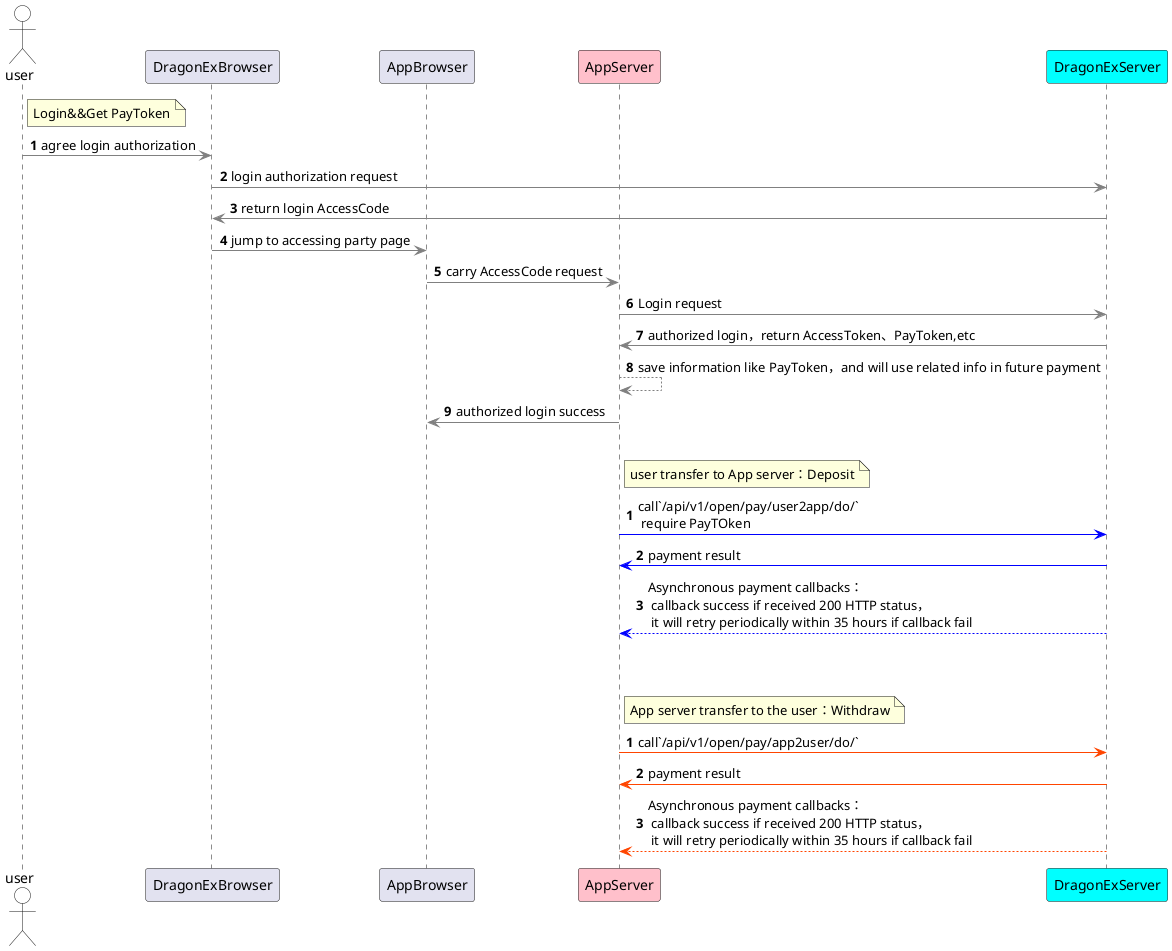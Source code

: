 
@startuml DragonEx Open Platform - Open Account Payment Process

actor user as user #White
participant DragonExBrowser as dragonexBrowser
participant AppBrowser as appBrowser
participant AppServer as appServer #Pink
participant DragonExServer as dragonexServer #aqua

' Login Process
autonumber 1 1
note right of user: Login&&Get PayToken
user -[#Gray]> dragonexBrowser: agree login authorization 
dragonexBrowser -[#Gray]> dragonexServer: login authorization request
dragonexServer -[#Gray]> dragonexBrowser: return login AccessCode
dragonexBrowser -[#Gray]> appBrowser: jump to accessing party page 
appBrowser -[#Gray]> appServer: carry AccessCode request
appServer -[#Gray]> dragonexServer: Login request 
dragonexServer -[#Gray]> appServer: authorized login，return AccessToken、PayToken,etc
appServer -[#Gray]-> appServer: save information like PayToken，and will use related info in future payment 
appServer -[#Gray]> appBrowser: authorized login success
autonumber stop

|||

' user -> app
autonumber 1 1
note right of appServer: user transfer to App server：Deposit
appServer -[#Blue]> dragonexServer: call`/api/v1/open/pay/user2app/do/`\n require PayTOken
dragonexServer -[#Blue]> appServer: payment result
dragonexServer -[#Blue]-> appServer: Asynchronous payment callbacks：\n callback success if received 200 HTTP status，\n it will retry periodically within 35 hours if callback fail 
autonumber stop

|||
|||

' app -> user
autonumber 1 1
note right of appServer: App server transfer to the user：Withdraw 
appServer -[#OrangeRed]> dragonexServer: call`/api/v1/open/pay/app2user/do/`
dragonexServer -[#OrangeRed]> appServer: payment result
dragonexServer -[#OrangeRed]-> appServer: Asynchronous payment callbacks：\n callback success if received 200 HTTP status，\n it will retry periodically within 35 hours if callback fail 
autonumber stop

@enduml
